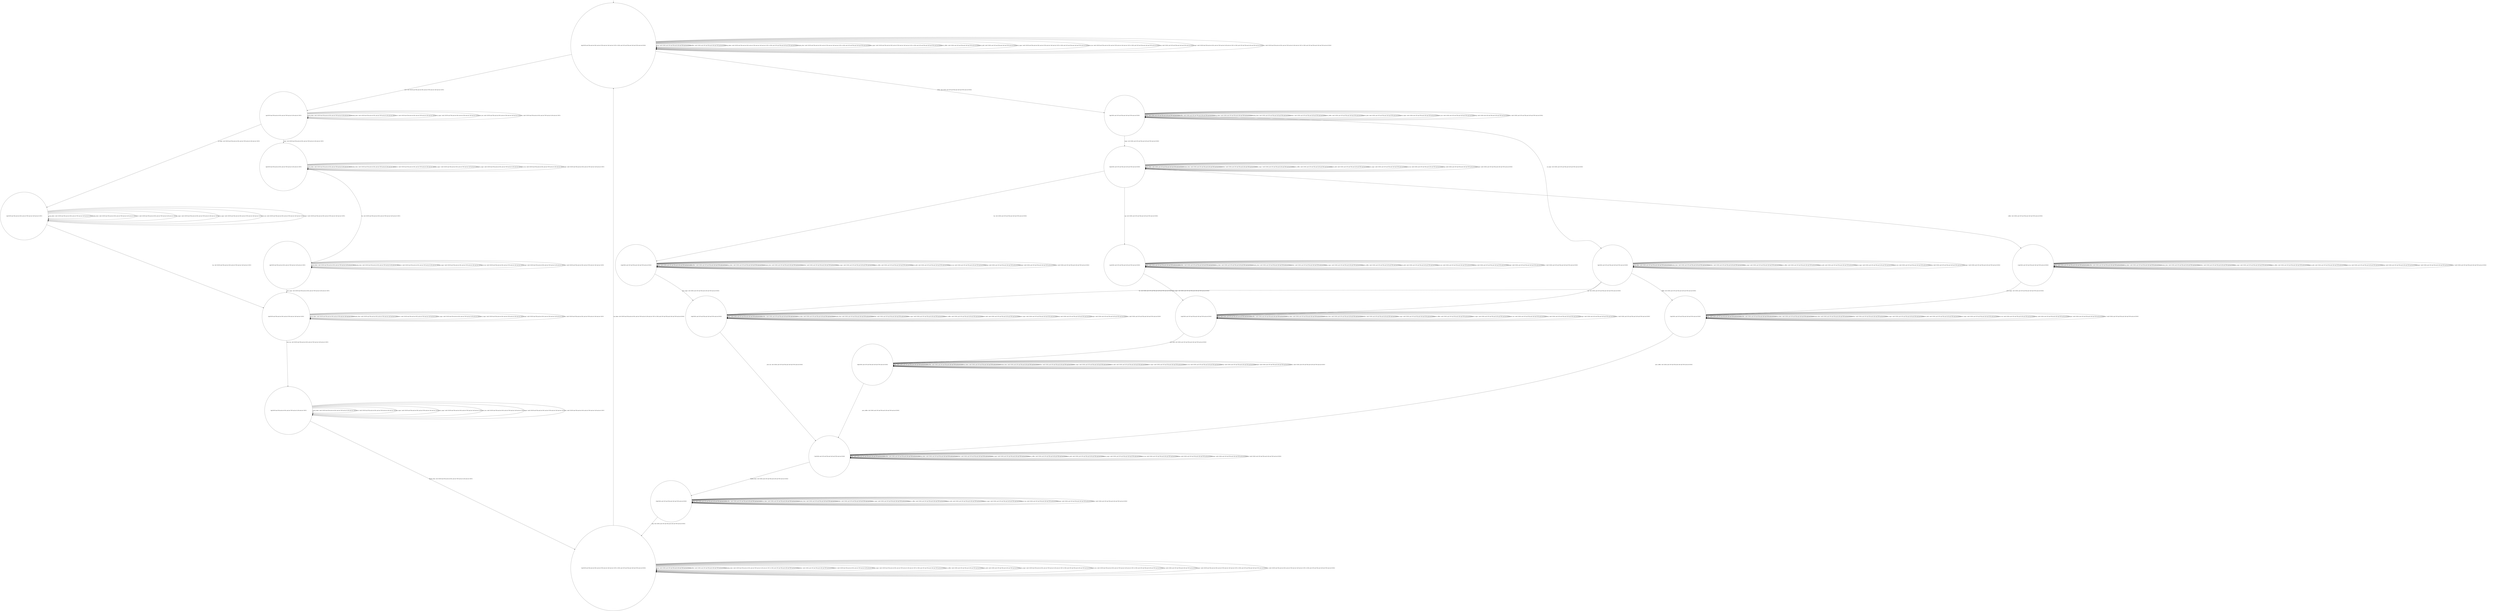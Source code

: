 digraph g {
	edge [lblstyle="above, sloped"];
	s0 [shape="circle" label="0@[((EUR and TEA and not DOL and not TON and not CAP and not COF) or (DOL and COF and TEA and CAP and TON and not EUR))]"];
	s1 [shape="circle" label="1@[((EUR and TEA and not DOL and not TON and not CAP and not COF))]"];
	s2 [shape="circle" label="2@[((EUR and TEA and not DOL and not TON and not CAP and not COF))]"];
	s3 [shape="circle" label="3@[((EUR and TEA and not DOL and not TON and not CAP and not COF))]"];
	s4 [shape="circle" label="4@[((EUR and TEA and not DOL and not TON and not CAP and not COF))]"];
	s5 [shape="circle" label="5@[((EUR and TEA and not DOL and not TON and not CAP and not COF))]"];
	s6 [shape="circle" label="6@[((EUR and TEA and not DOL and not TON and not CAP and not COF))]"];
	s7 [shape="circle" label="7@[((EUR and TEA and not DOL and not TON and not CAP and not COF) or (DOL and COF and TEA and CAP and TON and not EUR))]"];
	s8 [shape="circle" label="8@[((DOL and COF and TEA and CAP and TON and not EUR))]"];
	s9 [shape="circle" label="9@[((DOL and COF and TEA and CAP and TON and not EUR))]"];
	s10 [shape="circle" label="10@[((DOL and COF and TEA and CAP and TON and not EUR))]"];
	s11 [shape="circle" label="11@[((DOL and COF and TEA and CAP and TON and not EUR))]"];
	s12 [shape="circle" label="12@[((DOL and COF and TEA and CAP and TON and not EUR))]"];
	s13 [shape="circle" label="13@[((DOL and COF and TEA and CAP and TON and not EUR))]"];
	s14 [shape="circle" label="14@[((DOL and COF and TEA and CAP and TON and not EUR))]"];
	s15 [shape="circle" label="15@[((DOL and COF and TEA and CAP and TON and not EUR))]"];
	s16 [shape="circle" label="16@[((DOL and COF and TEA and CAP and TON and not EUR))]"];
	s17 [shape="circle" label="17@[((DOL and COF and TEA and CAP and TON and not EUR))]"];
	s18 [shape="circle" label="18@[((DOL and COF and TEA and CAP and TON and not EUR))]"];
	s19 [shape="circle" label="19@[((DOL and COF and TEA and CAP and TON and not EUR))]"];
	s0 -> s0 [label="cap / nok() [((DOL and COF and TEA and CAP and TON and not EUR))]"];
	s0 -> s0 [label="coffee / nok() [((DOL and COF and TEA and CAP and TON and not EUR))]"];
	s0 -> s0 [label="cup_taken / nok() [((EUR and TEA and not DOL and not TON and not CAP and not COF) or (DOL and COF and TEA and CAP and TON and not EUR))]"];
	s0 -> s0 [label="display_done / nok() [((EUR and TEA and not DOL and not TON and not CAP and not COF) or (DOL and COF and TEA and CAP and TON and not EUR))]"];
	s0 -> s8 [label="dollar / ok() [((DOL and COF and TEA and CAP and TON and not EUR))]"];
	s0 -> s1 [label="euro / ok() [((EUR and TEA and not DOL and not TON and not CAP and not COF))]"];
	s0 -> s0 [label="no_sugar / nok() [((EUR and TEA and not DOL and not TON and not CAP and not COF) or (DOL and COF and TEA and CAP and TON and not EUR))]"];
	s0 -> s0 [label="pour_coffee / nok() [((DOL and COF and TEA and CAP and TON and not EUR))]"];
	s0 -> s0 [label="pour_milk / nok() [((DOL and COF and TEA and CAP and TON and not EUR))]"];
	s0 -> s0 [label="pour_sugar / nok() [((EUR and TEA and not DOL and not TON and not CAP and not COF) or (DOL and COF and TEA and CAP and TON and not EUR))]"];
	s0 -> s0 [label="pour_tea / nok() [((EUR and TEA and not DOL and not TON and not CAP and not COF) or (DOL and COF and TEA and CAP and TON and not EUR))]"];
	s0 -> s0 [label="ring / nok() [((DOL and COF and TEA and CAP and TON and not EUR))]"];
	s0 -> s0 [label="sugar / nok() [((EUR and TEA and not DOL and not TON and not CAP and not COF) or (DOL and COF and TEA and CAP and TON and not EUR))]"];
	s0 -> s0 [label="tea / nok() [((EUR and TEA and not DOL and not TON and not CAP and not COF) or (DOL and COF and TEA and CAP and TON and not EUR))]"];
	s1 -> s1 [label="cup_taken / nok() [((EUR and TEA and not DOL and not TON and not CAP and not COF))]"];
	s1 -> s1 [label="display_done / nok() [((EUR and TEA and not DOL and not TON and not CAP and not COF))]"];
	s1 -> s1 [label="euro / nok() [((EUR and TEA and not DOL and not TON and not CAP and not COF))]"];
	s1 -> s2 [label="no_sugar / ok() [((EUR and TEA and not DOL and not TON and not CAP and not COF))]"];
	s1 -> s1 [label="pour_sugar / nok() [((EUR and TEA and not DOL and not TON and not CAP and not COF))]"];
	s1 -> s1 [label="pour_tea / nok() [((EUR and TEA and not DOL and not TON and not CAP and not COF))]"];
	s1 -> s3 [label="sugar / ok() [((EUR and TEA and not DOL and not TON and not CAP and not COF))]"];
	s1 -> s1 [label="tea / nok() [((EUR and TEA and not DOL and not TON and not CAP and not COF))]"];
	s2 -> s2 [label="cup_taken / nok() [((EUR and TEA and not DOL and not TON and not CAP and not COF))]"];
	s2 -> s2 [label="display_done / nok() [((EUR and TEA and not DOL and not TON and not CAP and not COF))]"];
	s2 -> s2 [label="euro / nok() [((EUR and TEA and not DOL and not TON and not CAP and not COF))]"];
	s2 -> s2 [label="no_sugar / nok() [((EUR and TEA and not DOL and not TON and not CAP and not COF))]"];
	s2 -> s2 [label="pour_sugar / nok() [((EUR and TEA and not DOL and not TON and not CAP and not COF))]"];
	s2 -> s2 [label="pour_tea / nok() [((EUR and TEA and not DOL and not TON and not CAP and not COF))]"];
	s2 -> s2 [label="sugar / void() [((EUR and TEA and not DOL and not TON and not CAP and not COF))]"];
	s2 -> s5 [label="tea / ok() [((EUR and TEA and not DOL and not TON and not CAP and not COF))]"];
	s3 -> s3 [label="cup_taken / nok() [((EUR and TEA and not DOL and not TON and not CAP and not COF))]"];
	s3 -> s3 [label="display_done / nok() [((EUR and TEA and not DOL and not TON and not CAP and not COF))]"];
	s3 -> s3 [label="euro / nok() [((EUR and TEA and not DOL and not TON and not CAP and not COF))]"];
	s3 -> s3 [label="no_sugar / void() [((EUR and TEA and not DOL and not TON and not CAP and not COF))]"];
	s3 -> s3 [label="pour_sugar / nok() [((EUR and TEA and not DOL and not TON and not CAP and not COF))]"];
	s3 -> s3 [label="pour_tea / nok() [((EUR and TEA and not DOL and not TON and not CAP and not COF))]"];
	s3 -> s3 [label="sugar / nok() [((EUR and TEA and not DOL and not TON and not CAP and not COF))]"];
	s3 -> s4 [label="tea / ok() [((EUR and TEA and not DOL and not TON and not CAP and not COF))]"];
	s4 -> s4 [label="cup_taken / nok() [((EUR and TEA and not DOL and not TON and not CAP and not COF))]"];
	s4 -> s4 [label="display_done / nok() [((EUR and TEA and not DOL and not TON and not CAP and not COF))]"];
	s4 -> s4 [label="euro / nok() [((EUR and TEA and not DOL and not TON and not CAP and not COF))]"];
	s4 -> s4 [label="no_sugar / nok() [((EUR and TEA and not DOL and not TON and not CAP and not COF))]"];
	s4 -> s5 [label="pour_sugar / ok() [((EUR and TEA and not DOL and not TON and not CAP and not COF))]"];
	s4 -> s4 [label="pour_tea / nok() [((EUR and TEA and not DOL and not TON and not CAP and not COF))]"];
	s4 -> s4 [label="sugar / nok() [((EUR and TEA and not DOL and not TON and not CAP and not COF))]"];
	s4 -> s4 [label="tea / nok() [((EUR and TEA and not DOL and not TON and not CAP and not COF))]"];
	s5 -> s5 [label="cup_taken / nok() [((EUR and TEA and not DOL and not TON and not CAP and not COF))]"];
	s5 -> s5 [label="display_done / nok() [((EUR and TEA and not DOL and not TON and not CAP and not COF))]"];
	s5 -> s5 [label="euro / nok() [((EUR and TEA and not DOL and not TON and not CAP and not COF))]"];
	s5 -> s5 [label="no_sugar / nok() [((EUR and TEA and not DOL and not TON and not CAP and not COF))]"];
	s5 -> s5 [label="pour_sugar / nok() [((EUR and TEA and not DOL and not TON and not CAP and not COF))]"];
	s5 -> s6 [label="pour_tea / ok() [((EUR and TEA and not DOL and not TON and not CAP and not COF))]"];
	s5 -> s5 [label="sugar / nok() [((EUR and TEA and not DOL and not TON and not CAP and not COF))]"];
	s5 -> s5 [label="tea / nok() [((EUR and TEA and not DOL and not TON and not CAP and not COF))]"];
	s6 -> s6 [label="cup_taken / nok() [((EUR and TEA and not DOL and not TON and not CAP and not COF))]"];
	s6 -> s7 [label="display_done / ok() [((EUR and TEA and not DOL and not TON and not CAP and not COF))]"];
	s6 -> s6 [label="euro / nok() [((EUR and TEA and not DOL and not TON and not CAP and not COF))]"];
	s6 -> s6 [label="no_sugar / nok() [((EUR and TEA and not DOL and not TON and not CAP and not COF))]"];
	s6 -> s6 [label="pour_sugar / nok() [((EUR and TEA and not DOL and not TON and not CAP and not COF))]"];
	s6 -> s6 [label="pour_tea / nok() [((EUR and TEA and not DOL and not TON and not CAP and not COF))]"];
	s6 -> s6 [label="sugar / nok() [((EUR and TEA and not DOL and not TON and not CAP and not COF))]"];
	s6 -> s6 [label="tea / nok() [((EUR and TEA and not DOL and not TON and not CAP and not COF))]"];
	s7 -> s7 [label="cap / nok() [((DOL and COF and TEA and CAP and TON and not EUR))]"];
	s7 -> s7 [label="coffee / nok() [((DOL and COF and TEA and CAP and TON and not EUR))]"];
	s7 -> s0 [label="cup_taken / ok() [((EUR and TEA and not DOL and not TON and not CAP and not COF) or (DOL and COF and TEA and CAP and TON and not EUR))]"];
	s7 -> s7 [label="display_done / nok() [((EUR and TEA and not DOL and not TON and not CAP and not COF) or (DOL and COF and TEA and CAP and TON and not EUR))]"];
	s7 -> s7 [label="dollar / nok() [((DOL and COF and TEA and CAP and TON and not EUR))]"];
	s7 -> s7 [label="euro / nok() [((EUR and TEA and not DOL and not TON and not CAP and not COF))]"];
	s7 -> s7 [label="no_sugar / nok() [((EUR and TEA and not DOL and not TON and not CAP and not COF) or (DOL and COF and TEA and CAP and TON and not EUR))]"];
	s7 -> s7 [label="pour_coffee / nok() [((DOL and COF and TEA and CAP and TON and not EUR))]"];
	s7 -> s7 [label="pour_milk / nok() [((DOL and COF and TEA and CAP and TON and not EUR))]"];
	s7 -> s7 [label="pour_sugar / nok() [((EUR and TEA and not DOL and not TON and not CAP and not COF) or (DOL and COF and TEA and CAP and TON and not EUR))]"];
	s7 -> s7 [label="pour_tea / nok() [((EUR and TEA and not DOL and not TON and not CAP and not COF) or (DOL and COF and TEA and CAP and TON and not EUR))]"];
	s7 -> s7 [label="ring / nok() [((DOL and COF and TEA and CAP and TON and not EUR))]"];
	s7 -> s7 [label="sugar / nok() [((EUR and TEA and not DOL and not TON and not CAP and not COF) or (DOL and COF and TEA and CAP and TON and not EUR))]"];
	s7 -> s7 [label="tea / nok() [((EUR and TEA and not DOL and not TON and not CAP and not COF) or (DOL and COF and TEA and CAP and TON and not EUR))]"];
	s8 -> s8 [label="cap / nok() [((DOL and COF and TEA and CAP and TON and not EUR))]"];
	s8 -> s8 [label="coffee / nok() [((DOL and COF and TEA and CAP and TON and not EUR))]"];
	s8 -> s8 [label="cup_taken / nok() [((DOL and COF and TEA and CAP and TON and not EUR))]"];
	s8 -> s8 [label="display_done / nok() [((DOL and COF and TEA and CAP and TON and not EUR))]"];
	s8 -> s8 [label="dollar / nok() [((DOL and COF and TEA and CAP and TON and not EUR))]"];
	s8 -> s9 [label="no_sugar / ok() [((DOL and COF and TEA and CAP and TON and not EUR))]"];
	s8 -> s8 [label="pour_coffee / nok() [((DOL and COF and TEA and CAP and TON and not EUR))]"];
	s8 -> s8 [label="pour_milk / nok() [((DOL and COF and TEA and CAP and TON and not EUR))]"];
	s8 -> s8 [label="pour_sugar / nok() [((DOL and COF and TEA and CAP and TON and not EUR))]"];
	s8 -> s8 [label="pour_tea / nok() [((DOL and COF and TEA and CAP and TON and not EUR))]"];
	s8 -> s8 [label="ring / nok() [((DOL and COF and TEA and CAP and TON and not EUR))]"];
	s8 -> s10 [label="sugar / ok() [((DOL and COF and TEA and CAP and TON and not EUR))]"];
	s8 -> s8 [label="tea / nok() [((DOL and COF and TEA and CAP and TON and not EUR))]"];
	s9 -> s14 [label="cap / ok() [((DOL and COF and TEA and CAP and TON and not EUR))]"];
	s9 -> s15 [label="coffee / ok() [((DOL and COF and TEA and CAP and TON and not EUR))]"];
	s9 -> s9 [label="cup_taken / nok() [((DOL and COF and TEA and CAP and TON and not EUR))]"];
	s9 -> s9 [label="display_done / nok() [((DOL and COF and TEA and CAP and TON and not EUR))]"];
	s9 -> s9 [label="dollar / nok() [((DOL and COF and TEA and CAP and TON and not EUR))]"];
	s9 -> s9 [label="no_sugar / nok() [((DOL and COF and TEA and CAP and TON and not EUR))]"];
	s9 -> s9 [label="pour_coffee / nok() [((DOL and COF and TEA and CAP and TON and not EUR))]"];
	s9 -> s9 [label="pour_milk / nok() [((DOL and COF and TEA and CAP and TON and not EUR))]"];
	s9 -> s9 [label="pour_sugar / nok() [((DOL and COF and TEA and CAP and TON and not EUR))]"];
	s9 -> s9 [label="pour_tea / nok() [((DOL and COF and TEA and CAP and TON and not EUR))]"];
	s9 -> s9 [label="ring / nok() [((DOL and COF and TEA and CAP and TON and not EUR))]"];
	s9 -> s9 [label="sugar / void() [((DOL and COF and TEA and CAP and TON and not EUR))]"];
	s9 -> s16 [label="tea / ok() [((DOL and COF and TEA and CAP and TON and not EUR))]"];
	s10 -> s11 [label="cap / ok() [((DOL and COF and TEA and CAP and TON and not EUR))]"];
	s10 -> s12 [label="coffee / ok() [((DOL and COF and TEA and CAP and TON and not EUR))]"];
	s10 -> s10 [label="cup_taken / nok() [((DOL and COF and TEA and CAP and TON and not EUR))]"];
	s10 -> s10 [label="display_done / nok() [((DOL and COF and TEA and CAP and TON and not EUR))]"];
	s10 -> s10 [label="dollar / nok() [((DOL and COF and TEA and CAP and TON and not EUR))]"];
	s10 -> s10 [label="no_sugar / void() [((DOL and COF and TEA and CAP and TON and not EUR))]"];
	s10 -> s10 [label="pour_coffee / nok() [((DOL and COF and TEA and CAP and TON and not EUR))]"];
	s10 -> s10 [label="pour_milk / nok() [((DOL and COF and TEA and CAP and TON and not EUR))]"];
	s10 -> s10 [label="pour_sugar / nok() [((DOL and COF and TEA and CAP and TON and not EUR))]"];
	s10 -> s10 [label="pour_tea / nok() [((DOL and COF and TEA and CAP and TON and not EUR))]"];
	s10 -> s10 [label="ring / nok() [((DOL and COF and TEA and CAP and TON and not EUR))]"];
	s10 -> s10 [label="sugar / nok() [((DOL and COF and TEA and CAP and TON and not EUR))]"];
	s10 -> s13 [label="tea / ok() [((DOL and COF and TEA and CAP and TON and not EUR))]"];
	s11 -> s11 [label="cap / nok() [((DOL and COF and TEA and CAP and TON and not EUR))]"];
	s11 -> s11 [label="coffee / void() [((DOL and COF and TEA and CAP and TON and not EUR))]"];
	s11 -> s11 [label="cup_taken / nok() [((DOL and COF and TEA and CAP and TON and not EUR))]"];
	s11 -> s11 [label="display_done / nok() [((DOL and COF and TEA and CAP and TON and not EUR))]"];
	s11 -> s11 [label="dollar / nok() [((DOL and COF and TEA and CAP and TON and not EUR))]"];
	s11 -> s11 [label="no_sugar / nok() [((DOL and COF and TEA and CAP and TON and not EUR))]"];
	s11 -> s11 [label="pour_coffee / nok() [((DOL and COF and TEA and CAP and TON and not EUR))]"];
	s11 -> s11 [label="pour_milk / nok() [((DOL and COF and TEA and CAP and TON and not EUR))]"];
	s11 -> s14 [label="pour_sugar / ok() [((DOL and COF and TEA and CAP and TON and not EUR))]"];
	s11 -> s11 [label="pour_tea / nok() [((DOL and COF and TEA and CAP and TON and not EUR))]"];
	s11 -> s11 [label="ring / nok() [((DOL and COF and TEA and CAP and TON and not EUR))]"];
	s11 -> s11 [label="sugar / nok() [((DOL and COF and TEA and CAP and TON and not EUR))]"];
	s11 -> s11 [label="tea / void() [((DOL and COF and TEA and CAP and TON and not EUR))]"];
	s12 -> s12 [label="cap / void() [((DOL and COF and TEA and CAP and TON and not EUR))]"];
	s12 -> s12 [label="coffee / nok() [((DOL and COF and TEA and CAP and TON and not EUR))]"];
	s12 -> s12 [label="cup_taken / nok() [((DOL and COF and TEA and CAP and TON and not EUR))]"];
	s12 -> s12 [label="display_done / nok() [((DOL and COF and TEA and CAP and TON and not EUR))]"];
	s12 -> s12 [label="dollar / nok() [((DOL and COF and TEA and CAP and TON and not EUR))]"];
	s12 -> s12 [label="no_sugar / nok() [((DOL and COF and TEA and CAP and TON and not EUR))]"];
	s12 -> s12 [label="pour_coffee / nok() [((DOL and COF and TEA and CAP and TON and not EUR))]"];
	s12 -> s12 [label="pour_milk / nok() [((DOL and COF and TEA and CAP and TON and not EUR))]"];
	s12 -> s15 [label="pour_sugar / ok() [((DOL and COF and TEA and CAP and TON and not EUR))]"];
	s12 -> s12 [label="pour_tea / nok() [((DOL and COF and TEA and CAP and TON and not EUR))]"];
	s12 -> s12 [label="ring / nok() [((DOL and COF and TEA and CAP and TON and not EUR))]"];
	s12 -> s12 [label="sugar / nok() [((DOL and COF and TEA and CAP and TON and not EUR))]"];
	s12 -> s12 [label="tea / void() [((DOL and COF and TEA and CAP and TON and not EUR))]"];
	s13 -> s13 [label="cap / void() [((DOL and COF and TEA and CAP and TON and not EUR))]"];
	s13 -> s13 [label="coffee / void() [((DOL and COF and TEA and CAP and TON and not EUR))]"];
	s13 -> s13 [label="cup_taken / nok() [((DOL and COF and TEA and CAP and TON and not EUR))]"];
	s13 -> s13 [label="display_done / nok() [((DOL and COF and TEA and CAP and TON and not EUR))]"];
	s13 -> s13 [label="dollar / nok() [((DOL and COF and TEA and CAP and TON and not EUR))]"];
	s13 -> s13 [label="no_sugar / nok() [((DOL and COF and TEA and CAP and TON and not EUR))]"];
	s13 -> s13 [label="pour_coffee / nok() [((DOL and COF and TEA and CAP and TON and not EUR))]"];
	s13 -> s13 [label="pour_milk / nok() [((DOL and COF and TEA and CAP and TON and not EUR))]"];
	s13 -> s16 [label="pour_sugar / ok() [((DOL and COF and TEA and CAP and TON and not EUR))]"];
	s13 -> s13 [label="pour_tea / nok() [((DOL and COF and TEA and CAP and TON and not EUR))]"];
	s13 -> s13 [label="ring / nok() [((DOL and COF and TEA and CAP and TON and not EUR))]"];
	s13 -> s13 [label="sugar / nok() [((DOL and COF and TEA and CAP and TON and not EUR))]"];
	s13 -> s13 [label="tea / nok() [((DOL and COF and TEA and CAP and TON and not EUR))]"];
	s14 -> s14 [label="cap / nok() [((DOL and COF and TEA and CAP and TON and not EUR))]"];
	s14 -> s14 [label="coffee / void() [((DOL and COF and TEA and CAP and TON and not EUR))]"];
	s14 -> s14 [label="cup_taken / nok() [((DOL and COF and TEA and CAP and TON and not EUR))]"];
	s14 -> s14 [label="display_done / nok() [((DOL and COF and TEA and CAP and TON and not EUR))]"];
	s14 -> s14 [label="dollar / nok() [((DOL and COF and TEA and CAP and TON and not EUR))]"];
	s14 -> s14 [label="no_sugar / nok() [((DOL and COF and TEA and CAP and TON and not EUR))]"];
	s14 -> s14 [label="pour_coffee / nok() [((DOL and COF and TEA and CAP and TON and not EUR))]"];
	s14 -> s18 [label="pour_milk / ok() [((DOL and COF and TEA and CAP and TON and not EUR))]"];
	s14 -> s14 [label="pour_sugar / nok() [((DOL and COF and TEA and CAP and TON and not EUR))]"];
	s14 -> s14 [label="pour_tea / nok() [((DOL and COF and TEA and CAP and TON and not EUR))]"];
	s14 -> s14 [label="ring / nok() [((DOL and COF and TEA and CAP and TON and not EUR))]"];
	s14 -> s14 [label="sugar / nok() [((DOL and COF and TEA and CAP and TON and not EUR))]"];
	s14 -> s14 [label="tea / void() [((DOL and COF and TEA and CAP and TON and not EUR))]"];
	s15 -> s15 [label="cap / void() [((DOL and COF and TEA and CAP and TON and not EUR))]"];
	s15 -> s15 [label="coffee / nok() [((DOL and COF and TEA and CAP and TON and not EUR))]"];
	s15 -> s15 [label="cup_taken / nok() [((DOL and COF and TEA and CAP and TON and not EUR))]"];
	s15 -> s15 [label="display_done / nok() [((DOL and COF and TEA and CAP and TON and not EUR))]"];
	s15 -> s15 [label="dollar / nok() [((DOL and COF and TEA and CAP and TON and not EUR))]"];
	s15 -> s15 [label="no_sugar / nok() [((DOL and COF and TEA and CAP and TON and not EUR))]"];
	s15 -> s17 [label="pour_coffee / ok() [((DOL and COF and TEA and CAP and TON and not EUR))]"];
	s15 -> s15 [label="pour_milk / nok() [((DOL and COF and TEA and CAP and TON and not EUR))]"];
	s15 -> s15 [label="pour_sugar / nok() [((DOL and COF and TEA and CAP and TON and not EUR))]"];
	s15 -> s15 [label="pour_tea / nok() [((DOL and COF and TEA and CAP and TON and not EUR))]"];
	s15 -> s15 [label="ring / nok() [((DOL and COF and TEA and CAP and TON and not EUR))]"];
	s15 -> s15 [label="sugar / nok() [((DOL and COF and TEA and CAP and TON and not EUR))]"];
	s15 -> s15 [label="tea / void() [((DOL and COF and TEA and CAP and TON and not EUR))]"];
	s16 -> s16 [label="cap / void() [((DOL and COF and TEA and CAP and TON and not EUR))]"];
	s16 -> s16 [label="coffee / void() [((DOL and COF and TEA and CAP and TON and not EUR))]"];
	s16 -> s16 [label="cup_taken / nok() [((DOL and COF and TEA and CAP and TON and not EUR))]"];
	s16 -> s16 [label="display_done / nok() [((DOL and COF and TEA and CAP and TON and not EUR))]"];
	s16 -> s16 [label="dollar / nok() [((DOL and COF and TEA and CAP and TON and not EUR))]"];
	s16 -> s16 [label="no_sugar / nok() [((DOL and COF and TEA and CAP and TON and not EUR))]"];
	s16 -> s16 [label="pour_coffee / nok() [((DOL and COF and TEA and CAP and TON and not EUR))]"];
	s16 -> s16 [label="pour_milk / nok() [((DOL and COF and TEA and CAP and TON and not EUR))]"];
	s16 -> s16 [label="pour_sugar / nok() [((DOL and COF and TEA and CAP and TON and not EUR))]"];
	s16 -> s17 [label="pour_tea / ok() [((DOL and COF and TEA and CAP and TON and not EUR))]"];
	s16 -> s16 [label="ring / nok() [((DOL and COF and TEA and CAP and TON and not EUR))]"];
	s16 -> s16 [label="sugar / nok() [((DOL and COF and TEA and CAP and TON and not EUR))]"];
	s16 -> s16 [label="tea / nok() [((DOL and COF and TEA and CAP and TON and not EUR))]"];
	s17 -> s17 [label="cap / nok() [((DOL and COF and TEA and CAP and TON and not EUR))]"];
	s17 -> s17 [label="coffee / nok() [((DOL and COF and TEA and CAP and TON and not EUR))]"];
	s17 -> s17 [label="cup_taken / nok() [((DOL and COF and TEA and CAP and TON and not EUR))]"];
	s17 -> s19 [label="display_done / ok() [((DOL and COF and TEA and CAP and TON and not EUR))]"];
	s17 -> s17 [label="dollar / nok() [((DOL and COF and TEA and CAP and TON and not EUR))]"];
	s17 -> s17 [label="no_sugar / nok() [((DOL and COF and TEA and CAP and TON and not EUR))]"];
	s17 -> s17 [label="pour_coffee / nok() [((DOL and COF and TEA and CAP and TON and not EUR))]"];
	s17 -> s17 [label="pour_milk / nok() [((DOL and COF and TEA and CAP and TON and not EUR))]"];
	s17 -> s17 [label="pour_sugar / nok() [((DOL and COF and TEA and CAP and TON and not EUR))]"];
	s17 -> s17 [label="pour_tea / nok() [((DOL and COF and TEA and CAP and TON and not EUR))]"];
	s17 -> s17 [label="ring / nok() [((DOL and COF and TEA and CAP and TON and not EUR))]"];
	s17 -> s17 [label="sugar / nok() [((DOL and COF and TEA and CAP and TON and not EUR))]"];
	s17 -> s17 [label="tea / nok() [((DOL and COF and TEA and CAP and TON and not EUR))]"];
	s18 -> s18 [label="cap / nok() [((DOL and COF and TEA and CAP and TON and not EUR))]"];
	s18 -> s18 [label="coffee / nok() [((DOL and COF and TEA and CAP and TON and not EUR))]"];
	s18 -> s18 [label="cup_taken / nok() [((DOL and COF and TEA and CAP and TON and not EUR))]"];
	s18 -> s18 [label="display_done / nok() [((DOL and COF and TEA and CAP and TON and not EUR))]"];
	s18 -> s18 [label="dollar / nok() [((DOL and COF and TEA and CAP and TON and not EUR))]"];
	s18 -> s18 [label="no_sugar / nok() [((DOL and COF and TEA and CAP and TON and not EUR))]"];
	s18 -> s17 [label="pour_coffee / ok() [((DOL and COF and TEA and CAP and TON and not EUR))]"];
	s18 -> s18 [label="pour_milk / nok() [((DOL and COF and TEA and CAP and TON and not EUR))]"];
	s18 -> s18 [label="pour_sugar / nok() [((DOL and COF and TEA and CAP and TON and not EUR))]"];
	s18 -> s18 [label="pour_tea / nok() [((DOL and COF and TEA and CAP and TON and not EUR))]"];
	s18 -> s18 [label="ring / nok() [((DOL and COF and TEA and CAP and TON and not EUR))]"];
	s18 -> s18 [label="sugar / nok() [((DOL and COF and TEA and CAP and TON and not EUR))]"];
	s18 -> s18 [label="tea / nok() [((DOL and COF and TEA and CAP and TON and not EUR))]"];
	s19 -> s19 [label="cap / nok() [((DOL and COF and TEA and CAP and TON and not EUR))]"];
	s19 -> s19 [label="coffee / nok() [((DOL and COF and TEA and CAP and TON and not EUR))]"];
	s19 -> s19 [label="cup_taken / nok() [((DOL and COF and TEA and CAP and TON and not EUR))]"];
	s19 -> s19 [label="display_done / nok() [((DOL and COF and TEA and CAP and TON and not EUR))]"];
	s19 -> s19 [label="dollar / nok() [((DOL and COF and TEA and CAP and TON and not EUR))]"];
	s19 -> s19 [label="no_sugar / nok() [((DOL and COF and TEA and CAP and TON and not EUR))]"];
	s19 -> s19 [label="pour_coffee / nok() [((DOL and COF and TEA and CAP and TON and not EUR))]"];
	s19 -> s19 [label="pour_milk / nok() [((DOL and COF and TEA and CAP and TON and not EUR))]"];
	s19 -> s19 [label="pour_sugar / nok() [((DOL and COF and TEA and CAP and TON and not EUR))]"];
	s19 -> s19 [label="pour_tea / nok() [((DOL and COF and TEA and CAP and TON and not EUR))]"];
	s19 -> s7 [label="ring / ok() [((DOL and COF and TEA and CAP and TON and not EUR))]"];
	s19 -> s19 [label="sugar / nok() [((DOL and COF and TEA and CAP and TON and not EUR))]"];
	s19 -> s19 [label="tea / nok() [((DOL and COF and TEA and CAP and TON and not EUR))]"];
	__start0 [label="" shape="none" width="0" height="0"];
	__start0 -> s0;
}